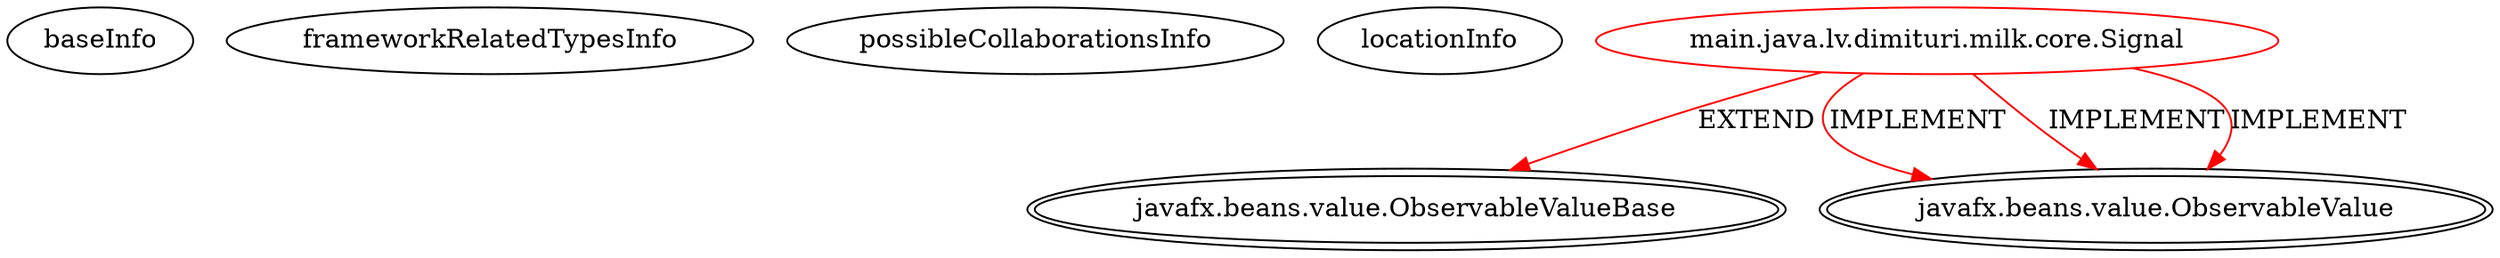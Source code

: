 digraph {
baseInfo[graphId=2476,category="extension_graph",isAnonymous=false,possibleRelation=false]
frameworkRelatedTypesInfo[0="javafx.beans.value.ObservableValueBase",1="javafx.beans.value.ObservableValue",2="javafx.beans.value.ObservableValue",3="javafx.beans.value.ObservableValue"]
possibleCollaborationsInfo[]
locationInfo[projectName="dimituri-milk",filePath="/dimituri-milk/milk-master/milk-core/src/main/java/lv/dimituri/milk/core/Signal.java",contextSignature="Signal",graphId="2476"]
0[label="main.java.lv.dimituri.milk.core.Signal",vertexType="ROOT_CLIENT_CLASS_DECLARATION",isFrameworkType=false,color=red]
1[label="javafx.beans.value.ObservableValueBase",vertexType="FRAMEWORK_CLASS_TYPE",isFrameworkType=true,peripheries=2]
2[label="javafx.beans.value.ObservableValue",vertexType="FRAMEWORK_INTERFACE_TYPE",isFrameworkType=true,peripheries=2]
0->1[label="EXTEND",color=red]
0->2[label="IMPLEMENT",color=red]
0->2[label="IMPLEMENT",color=red]
0->2[label="IMPLEMENT",color=red]
}
